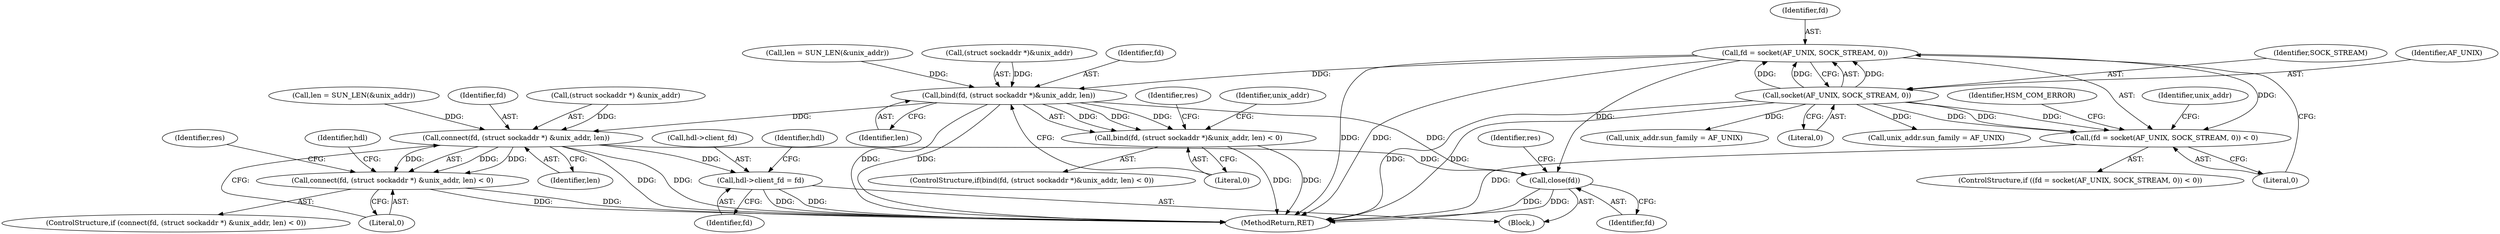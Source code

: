 digraph "0_opa-ff_c5759e7b76f5bf844be6c6641cc1b356bbc83869_0@API" {
"1000112" [label="(Call,fd = socket(AF_UNIX, SOCK_STREAM, 0))"];
"1000114" [label="(Call,socket(AF_UNIX, SOCK_STREAM, 0))"];
"1000111" [label="(Call,(fd = socket(AF_UNIX, SOCK_STREAM, 0)) < 0)"];
"1000171" [label="(Call,bind(fd, (struct sockaddr *)&unix_addr, len))"];
"1000170" [label="(Call,bind(fd, (struct sockaddr *)&unix_addr, len) < 0)"];
"1000238" [label="(Call,connect(fd, (struct sockaddr *) &unix_addr, len))"];
"1000237" [label="(Call,connect(fd, (struct sockaddr *) &unix_addr, len) < 0)"];
"1000251" [label="(Call,hdl->client_fd = fd)"];
"1000279" [label="(Call,close(fd))"];
"1000113" [label="(Identifier,fd)"];
"1000283" [label="(MethodReturn,RET)"];
"1000203" [label="(Call,unix_addr.sun_family = AF_UNIX)"];
"1000172" [label="(Identifier,fd)"];
"1000240" [label="(Call,(struct sockaddr *) &unix_addr)"];
"1000115" [label="(Identifier,AF_UNIX)"];
"1000237" [label="(Call,connect(fd, (struct sockaddr *) &unix_addr, len) < 0)"];
"1000170" [label="(Call,bind(fd, (struct sockaddr *)&unix_addr, len) < 0)"];
"1000160" [label="(Call,len = SUN_LEN(&unix_addr))"];
"1000236" [label="(ControlStructure,if (connect(fd, (struct sockaddr *) &unix_addr, len) < 0))"];
"1000258" [label="(Identifier,hdl)"];
"1000244" [label="(Identifier,len)"];
"1000282" [label="(Identifier,res)"];
"1000245" [label="(Literal,0)"];
"1000248" [label="(Identifier,res)"];
"1000124" [label="(Identifier,unix_addr)"];
"1000177" [label="(Identifier,len)"];
"1000114" [label="(Call,socket(AF_UNIX, SOCK_STREAM, 0))"];
"1000181" [label="(Identifier,res)"];
"1000116" [label="(Identifier,SOCK_STREAM)"];
"1000253" [label="(Identifier,hdl)"];
"1000111" [label="(Call,(fd = socket(AF_UNIX, SOCK_STREAM, 0)) < 0)"];
"1000117" [label="(Literal,0)"];
"1000252" [label="(Call,hdl->client_fd)"];
"1000255" [label="(Identifier,fd)"];
"1000178" [label="(Literal,0)"];
"1000128" [label="(Call,unix_addr.sun_family = AF_UNIX)"];
"1000188" [label="(Identifier,unix_addr)"];
"1000112" [label="(Call,fd = socket(AF_UNIX, SOCK_STREAM, 0))"];
"1000169" [label="(ControlStructure,if(bind(fd, (struct sockaddr *)&unix_addr, len) < 0))"];
"1000171" [label="(Call,bind(fd, (struct sockaddr *)&unix_addr, len))"];
"1000238" [label="(Call,connect(fd, (struct sockaddr *) &unix_addr, len))"];
"1000231" [label="(Call,len = SUN_LEN(&unix_addr))"];
"1000173" [label="(Call,(struct sockaddr *)&unix_addr)"];
"1000251" [label="(Call,hdl->client_fd = fd)"];
"1000239" [label="(Identifier,fd)"];
"1000110" [label="(ControlStructure,if ((fd = socket(AF_UNIX, SOCK_STREAM, 0)) < 0))"];
"1000280" [label="(Identifier,fd)"];
"1000279" [label="(Call,close(fd))"];
"1000118" [label="(Literal,0)"];
"1000121" [label="(Identifier,HSM_COM_ERROR)"];
"1000102" [label="(Block,)"];
"1000112" -> "1000111"  [label="AST: "];
"1000112" -> "1000114"  [label="CFG: "];
"1000113" -> "1000112"  [label="AST: "];
"1000114" -> "1000112"  [label="AST: "];
"1000118" -> "1000112"  [label="CFG: "];
"1000112" -> "1000283"  [label="DDG: "];
"1000112" -> "1000283"  [label="DDG: "];
"1000112" -> "1000111"  [label="DDG: "];
"1000114" -> "1000112"  [label="DDG: "];
"1000114" -> "1000112"  [label="DDG: "];
"1000114" -> "1000112"  [label="DDG: "];
"1000112" -> "1000171"  [label="DDG: "];
"1000112" -> "1000279"  [label="DDG: "];
"1000114" -> "1000117"  [label="CFG: "];
"1000115" -> "1000114"  [label="AST: "];
"1000116" -> "1000114"  [label="AST: "];
"1000117" -> "1000114"  [label="AST: "];
"1000114" -> "1000283"  [label="DDG: "];
"1000114" -> "1000283"  [label="DDG: "];
"1000114" -> "1000111"  [label="DDG: "];
"1000114" -> "1000111"  [label="DDG: "];
"1000114" -> "1000111"  [label="DDG: "];
"1000114" -> "1000128"  [label="DDG: "];
"1000114" -> "1000203"  [label="DDG: "];
"1000111" -> "1000110"  [label="AST: "];
"1000111" -> "1000118"  [label="CFG: "];
"1000118" -> "1000111"  [label="AST: "];
"1000121" -> "1000111"  [label="CFG: "];
"1000124" -> "1000111"  [label="CFG: "];
"1000111" -> "1000283"  [label="DDG: "];
"1000171" -> "1000170"  [label="AST: "];
"1000171" -> "1000177"  [label="CFG: "];
"1000172" -> "1000171"  [label="AST: "];
"1000173" -> "1000171"  [label="AST: "];
"1000177" -> "1000171"  [label="AST: "];
"1000178" -> "1000171"  [label="CFG: "];
"1000171" -> "1000283"  [label="DDG: "];
"1000171" -> "1000283"  [label="DDG: "];
"1000171" -> "1000170"  [label="DDG: "];
"1000171" -> "1000170"  [label="DDG: "];
"1000171" -> "1000170"  [label="DDG: "];
"1000173" -> "1000171"  [label="DDG: "];
"1000160" -> "1000171"  [label="DDG: "];
"1000171" -> "1000238"  [label="DDG: "];
"1000171" -> "1000279"  [label="DDG: "];
"1000170" -> "1000169"  [label="AST: "];
"1000170" -> "1000178"  [label="CFG: "];
"1000178" -> "1000170"  [label="AST: "];
"1000181" -> "1000170"  [label="CFG: "];
"1000188" -> "1000170"  [label="CFG: "];
"1000170" -> "1000283"  [label="DDG: "];
"1000170" -> "1000283"  [label="DDG: "];
"1000238" -> "1000237"  [label="AST: "];
"1000238" -> "1000244"  [label="CFG: "];
"1000239" -> "1000238"  [label="AST: "];
"1000240" -> "1000238"  [label="AST: "];
"1000244" -> "1000238"  [label="AST: "];
"1000245" -> "1000238"  [label="CFG: "];
"1000238" -> "1000283"  [label="DDG: "];
"1000238" -> "1000283"  [label="DDG: "];
"1000238" -> "1000237"  [label="DDG: "];
"1000238" -> "1000237"  [label="DDG: "];
"1000238" -> "1000237"  [label="DDG: "];
"1000240" -> "1000238"  [label="DDG: "];
"1000231" -> "1000238"  [label="DDG: "];
"1000238" -> "1000251"  [label="DDG: "];
"1000238" -> "1000279"  [label="DDG: "];
"1000237" -> "1000236"  [label="AST: "];
"1000237" -> "1000245"  [label="CFG: "];
"1000245" -> "1000237"  [label="AST: "];
"1000248" -> "1000237"  [label="CFG: "];
"1000253" -> "1000237"  [label="CFG: "];
"1000237" -> "1000283"  [label="DDG: "];
"1000237" -> "1000283"  [label="DDG: "];
"1000251" -> "1000102"  [label="AST: "];
"1000251" -> "1000255"  [label="CFG: "];
"1000252" -> "1000251"  [label="AST: "];
"1000255" -> "1000251"  [label="AST: "];
"1000258" -> "1000251"  [label="CFG: "];
"1000251" -> "1000283"  [label="DDG: "];
"1000251" -> "1000283"  [label="DDG: "];
"1000279" -> "1000102"  [label="AST: "];
"1000279" -> "1000280"  [label="CFG: "];
"1000280" -> "1000279"  [label="AST: "];
"1000282" -> "1000279"  [label="CFG: "];
"1000279" -> "1000283"  [label="DDG: "];
"1000279" -> "1000283"  [label="DDG: "];
}
